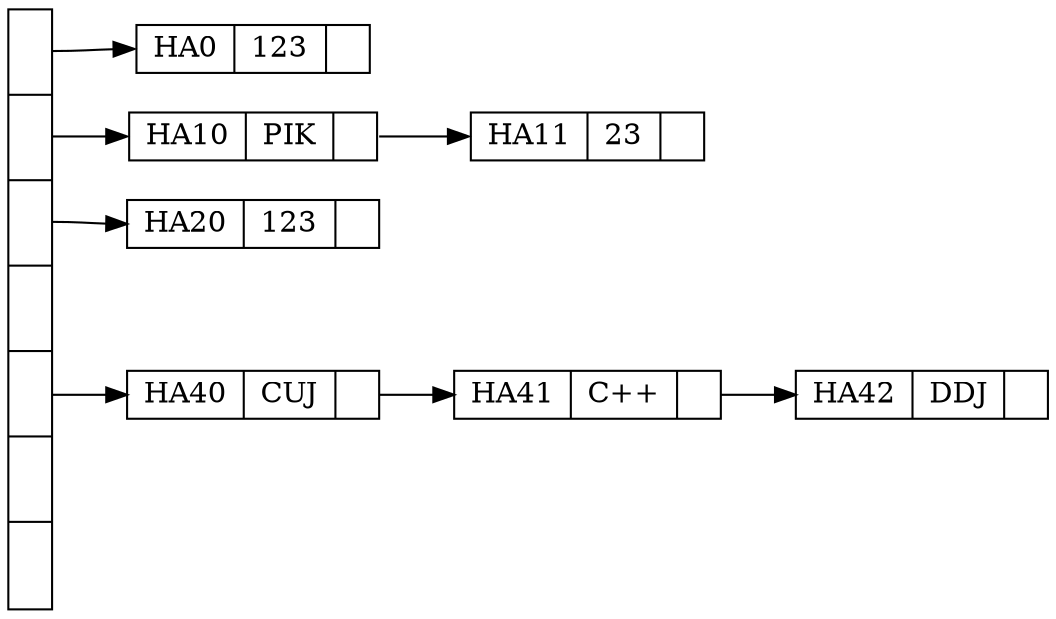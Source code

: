 digraph G
{
    rankdir = LR;
    node [shape=record, width=.1, height=.1];
     
    nd0 [label = "<p0> | <p1> | <p2> | <p3> | <p4> | | ", height = 4];
 
    node[ width=1.5 ];
    nd1 [label = "{<e> HA0 | 123 | <p>  }" ];
    nd2 [label = "{<e> HA10 | PIK | <p> }" ];
    nd3 [label = "{<e> HA11 | 23 | <p> }" ];
    nd6 [label = "{<e> HA20 | 123 | <p> }" ];
    nd7 [label = "{<e> HA40 | CUJ | <p> }" ];
    nd8 [label = "{<e> HA41 | C++ | <p> }" ];
 
    nd9 [label = "{<e> HA42 | DDJ | <p> }" ];
 
    nd0:p0 -> nd1:e;
    nd0:p1 -> nd2:e;
    nd2:p -> nd3:e;
 
    nd0:p2 -> nd6:e;
    nd0:p4 -> nd7:e;
    nd7:p -> nd8:e;
    nd8:p -> nd9:e;
}
